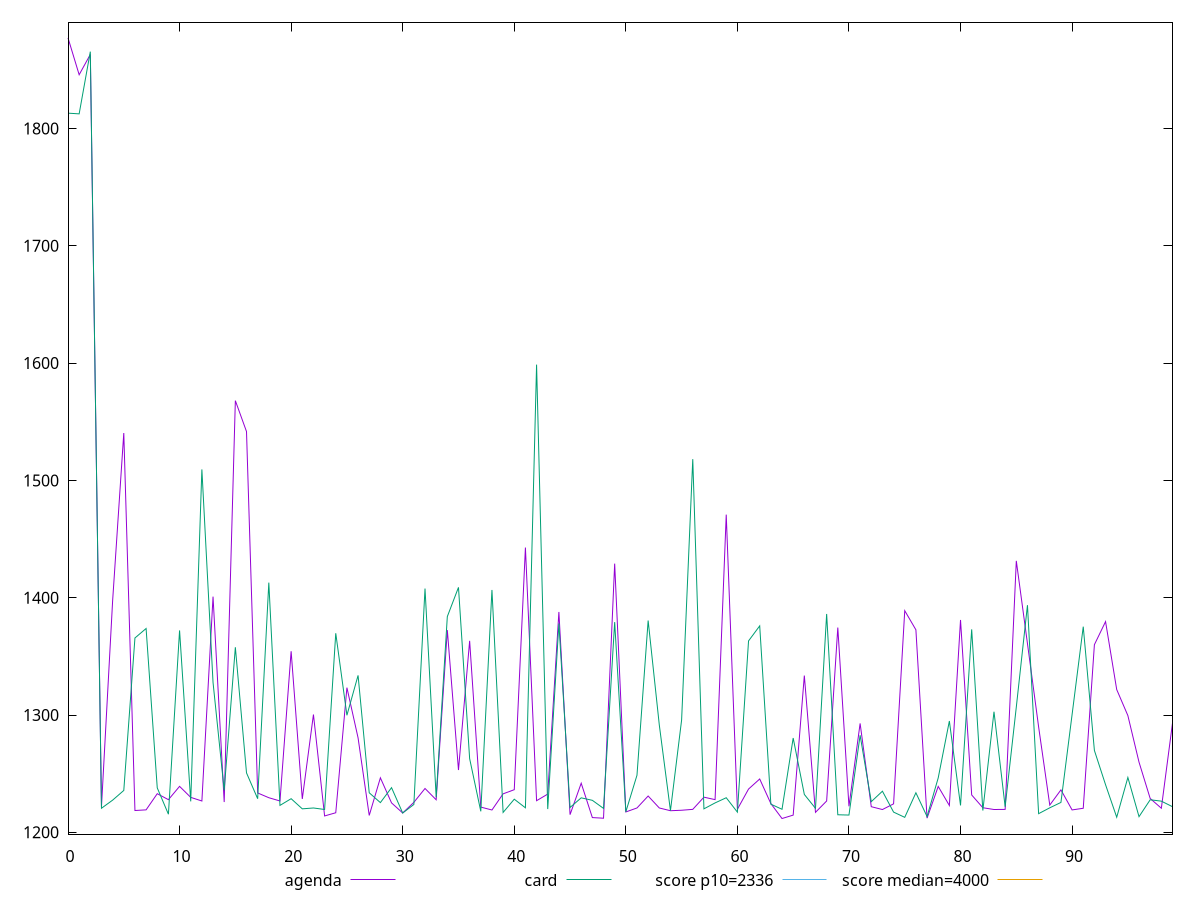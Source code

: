 reset

$agenda <<EOF
0 1877.184
1 1845.7920000000001
2 1863.074
3 1221.8369999999998
4 1397.3729999999998
5 1540.3890000000001
6 1218.618
7 1219.176
8 1232.946
9 1227.861
10 1239.21
11 1229.8319999999999
12 1226.7240000000002
13 1400.9250000000002
14 1225.839
15 1567.984
16 1541.646
17 1233.5819999999999
18 1229.5259999999998
19 1226.745
20 1354.3650000000002
21 1228.497
22 1300.431
23 1213.989
24 1216.71
25 1323.3539999999998
26 1280.5259999999998
27 1214.421
28 1246.479
29 1225.1190000000001
30 1216.509
31 1225.569
32 1237.3980000000001
33 1227.7809
34 1372.4189999999999
35 1253.148
36 1363.2269999999999
37 1221.534
38 1219.059
39 1232.8368
40 1236.3600000000001
41 1442.7779999999998
42 1226.9850000000001
43 1232.613
44 1387.8749999999995
45 1215.09
46 1241.88
47 1212.591
48 1212.057
49 1429.0479999999998
50 1217.382
51 1220.7906
52 1230.9714000000001
53 1220.7843
54 1218.4389
55 1218.846
56 1219.5990000000002
57 1229.9850000000001
58 1227.897
59 1470.844
60 1219.701
61 1236.909
62 1245.501
63 1224.525
64 1211.7930000000001
65 1214.694
66 1333.638
67 1217.0700000000002
68 1226.733
69 1374.5430000000001
70 1222.209
71 1292.856
72 1221.8799000000001
73 1219.4520000000002
74 1224.3
75 1388.938
76 1372.6509999999998
77 1212.114
78 1239.123
79 1222.8888
80 1381.013
81 1231.872
82 1220.9879999999998
83 1219.4790000000003
84 1219.5720000000001
85 1431.411
86 1360.884
87 1289.92
88 1223.2428000000002
89 1236.2069999999999
90 1219.1129999999998
91 1220.538
92 1359.975
93 1379.6508000000001
94 1321.71
95 1299.531
96 1259.8200000000002
97 1228.8870000000002
98 1220.5620000000001
99 1293.123
EOF

$card <<EOF
0 1813.0375
1 1812.4434999999999
2 1865.4750000000001
3 1220.5500000000002
4 1227.453
5 1235.721
6 1365.6989999999998
7 1373.763
8 1237.914
9 1215.462
10 1372.1369999999997
11 1226.397
12 1509.3539999999998
13 1327.7759999999998
14 1235.802
15 1357.788
16 1250.688
17 1228.671
18 1412.847
19 1222.9752
20 1228.692
21 1220.049
22 1220.772
23 1219.5059999999999
24 1369.71
25 1299.801
26 1333.803
27 1233.729
28 1225.3512
29 1238.1000000000001
30 1216.482
31 1223.763
32 1407.8100000000002
33 1229.904
34 1383.9336
35 1408.8300000000002
36 1262.841
37 1217.916
38 1406.6070000000002
39 1216.9679999999998
40 1228.2626999999998
41 1220.931
42 1598.7179999999998
43 1219.842
44 1378.098
45 1221.2069999999999
46 1229.424
47 1227.2985
48 1220.427
49 1379.22
50 1217.502
51 1248.6909
52 1380.558
53 1291.536
54 1218.51
55 1295.769
56 1518.136
57 1220.037
58 1225.095
59 1229.514
60 1217.244
61 1363.185
62 1375.998
63 1224.03
64 1219.6680000000001
65 1280.406
66 1232.313
67 1220.493
68 1386.176
69 1214.991
70 1214.739
71 1282.7759999999998
72 1226.1624000000002
73 1235.073
74 1217.268
75 1212.792
76 1233.723
77 1213.4879999999998
78 1246.413
79 1294.8939999999998
80 1222.953
81 1373.0430000000001
82 1218.609
83 1302.8409
84 1221.846
85 1306.815
86 1393.6589999999997
87 1215.927
88 1220.922
89 1225.503
91 1375.335
92 1269.8103
93 1240.596
94 1212.885
95 1246.788
96 1213.38
97 1227.768
98 1226.6009999999999
99 1221.8618999999999
EOF

set key outside below
set xrange [0:99]
set yrange [1198.4851800000001:1890.49182]
set trange [1198.4851800000001:1890.49182]
set terminal svg size 640, 520 enhanced background rgb 'white'
set output "report/report_00029_2021-02-24T13-36-40.390Z/first-contentful-paint/comparison/line/1_vs_2.svg"

plot $agenda title "agenda" with line, \
     $card title "card" with line, \
     2336 title "score p10=2336", \
     4000 title "score median=4000"

reset
